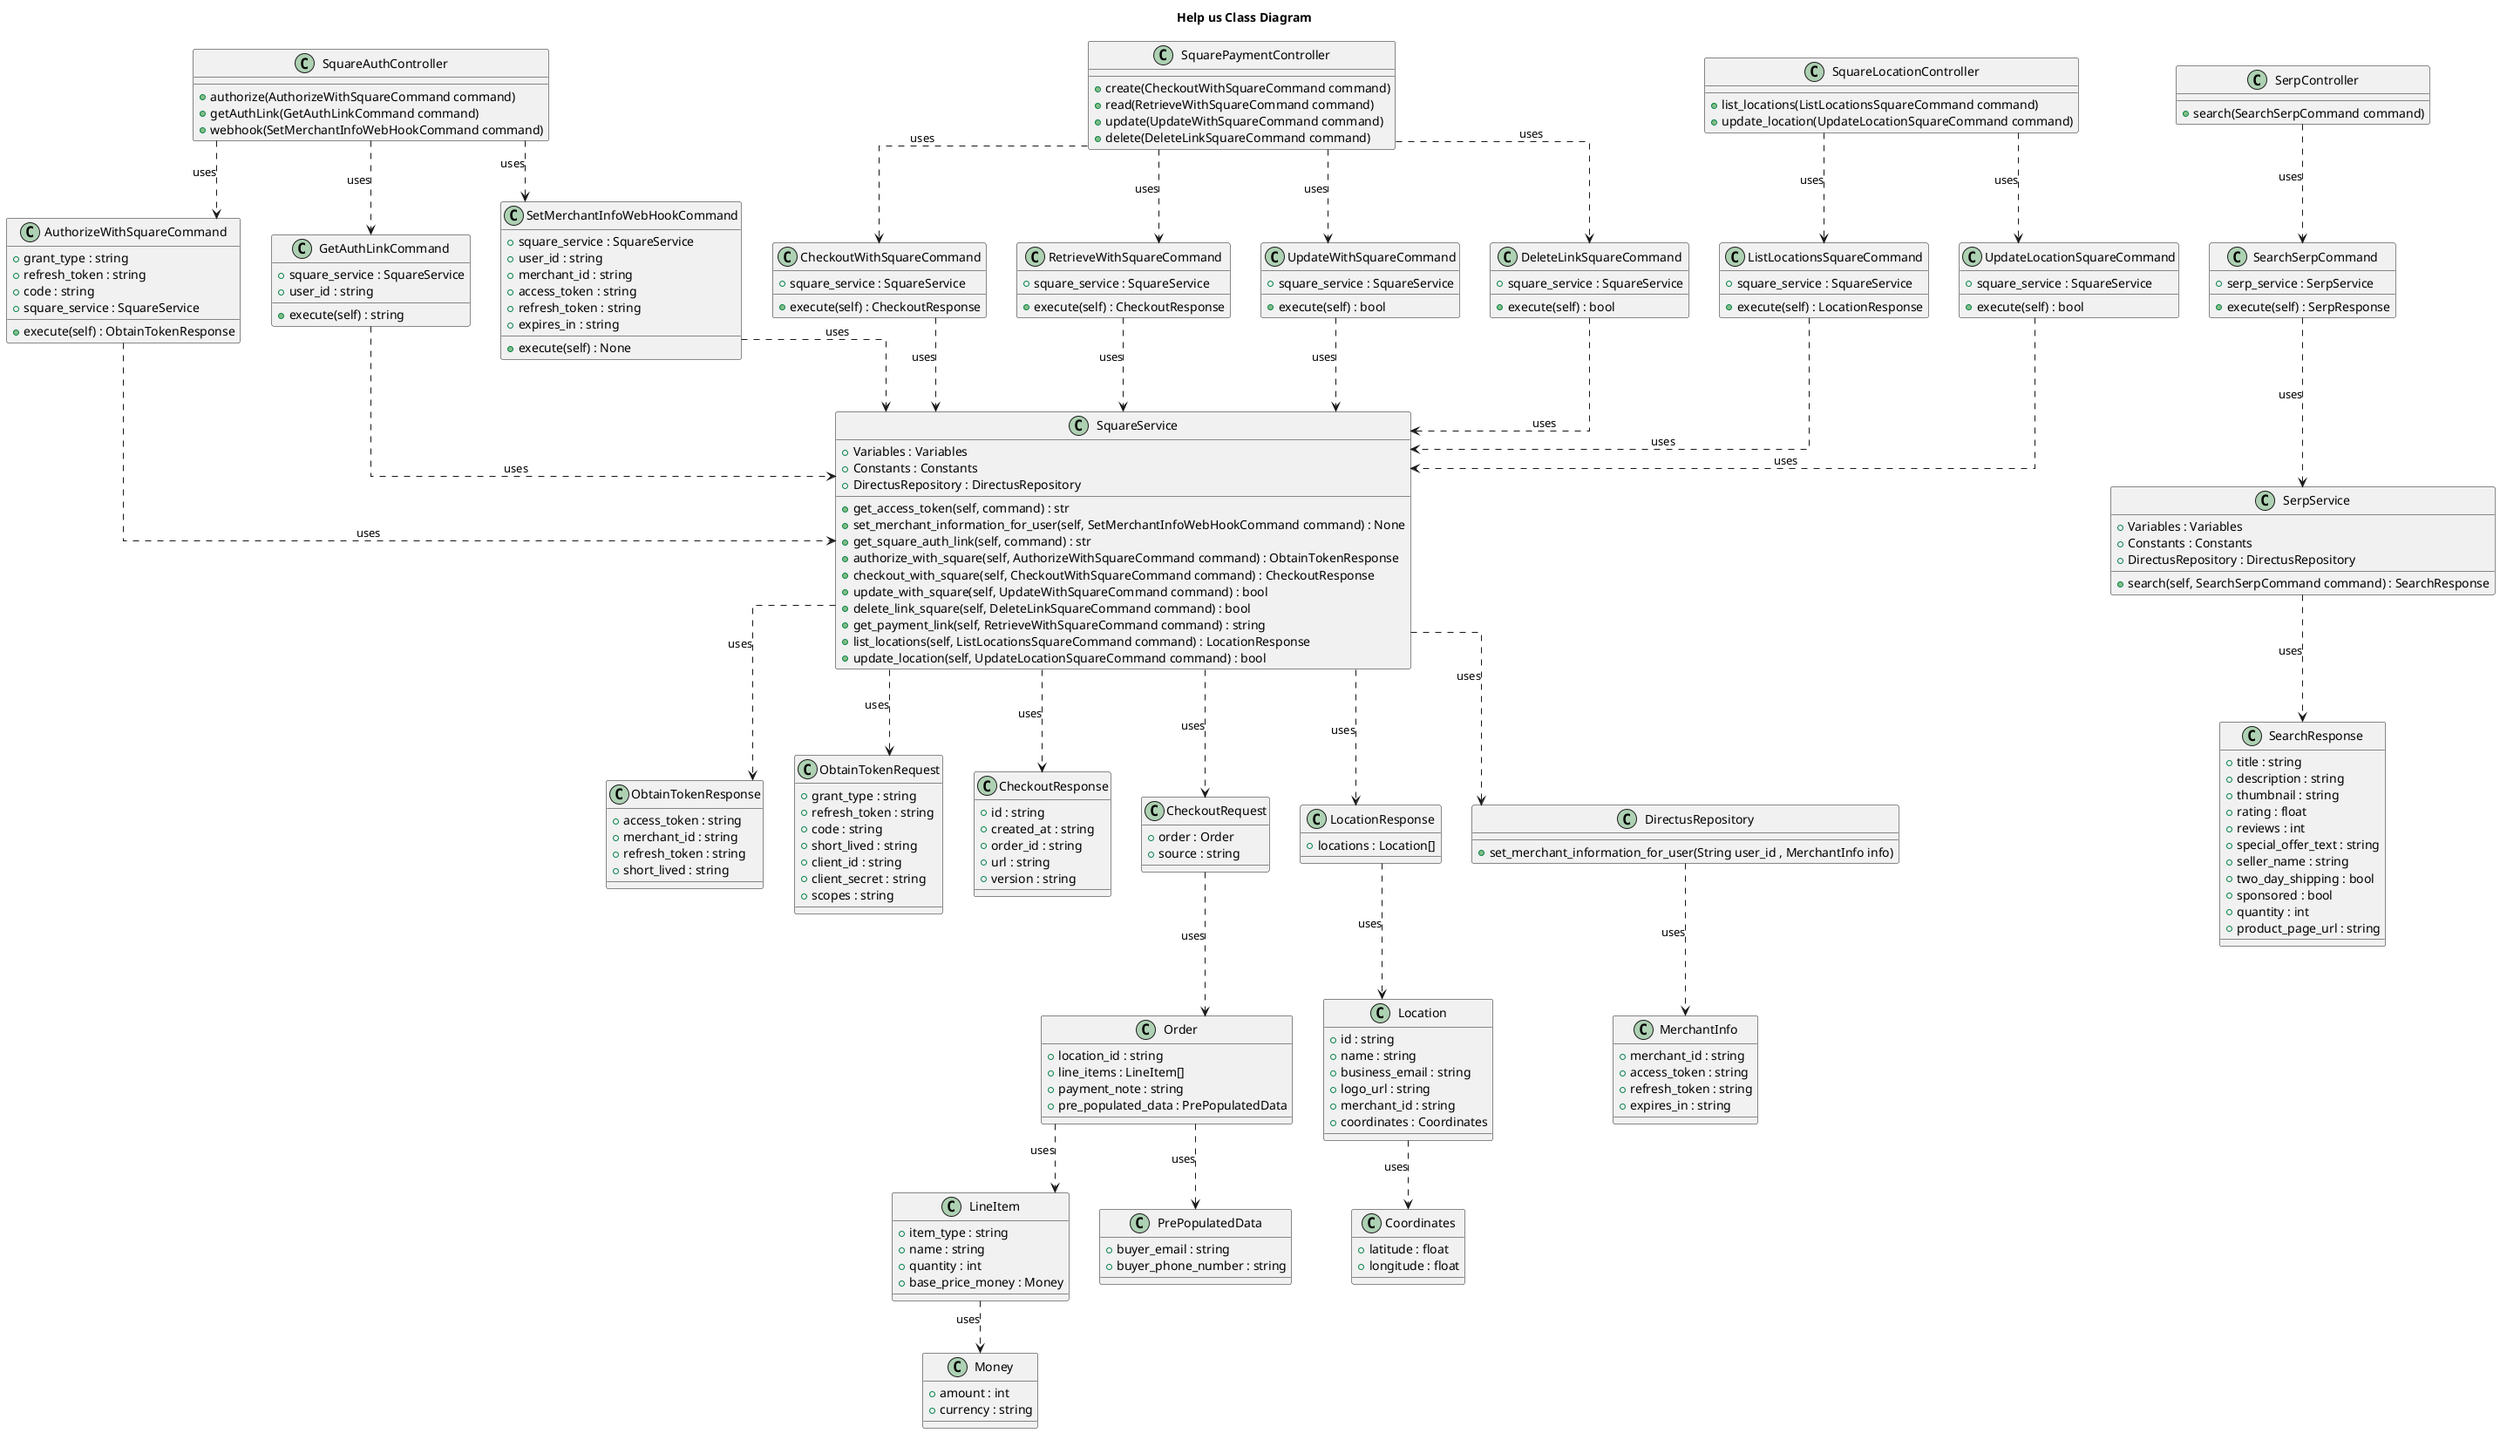@startuml "Help us Class Diagram"
title "Help us Class Diagram"

' avoid problems with angled crows feet
skinparam linetype ortho

class SquareAuthController {
    + authorize(AuthorizeWithSquareCommand command)
    + getAuthLink(GetAuthLinkCommand command)
    + webhook(SetMerchantInfoWebHookCommand command)
}

class AuthorizeWithSquareCommand {
    + grant_type : string
    + refresh_token : string
    + code : string
    + square_service : SquareService
    + execute(self) : ObtainTokenResponse
}

class GetAuthLinkCommand {
    + square_service : SquareService
    + user_id : string
    + execute(self) : string
}

SquareAuthController ..> AuthorizeWithSquareCommand : uses
SquareAuthController ..> GetAuthLinkCommand : uses

class SquareService {
    + Variables : Variables
    + Constants : Constants
    + DirectusRepository : DirectusRepository
    + get_access_token(self, command) : str
    + set_merchant_information_for_user(self, SetMerchantInfoWebHookCommand command) : None
    + get_square_auth_link(self, command) : str
    + authorize_with_square(self, AuthorizeWithSquareCommand command) : ObtainTokenResponse
    + checkout_with_square(self, CheckoutWithSquareCommand command) : CheckoutResponse
    + update_with_square(self, UpdateWithSquareCommand command) : bool
    + delete_link_square(self, DeleteLinkSquareCommand command) : bool
    + get_payment_link(self, RetrieveWithSquareCommand command) : string
    + list_locations(self, ListLocationsSquareCommand command) : LocationResponse
    + update_location(self, UpdateLocationSquareCommand command) : bool
}

class ObtainTokenResponse {
    + access_token : string
    + merchant_id : string
    + refresh_token : string
    + short_lived : string
}

class ObtainTokenRequest {
    + grant_type : string
    + refresh_token : string
    + code : string
    + short_lived : string
    + client_id : string
    + client_secret : string
    + scopes : string
}

SquareService ..> ObtainTokenResponse : uses
SquareService ..> ObtainTokenRequest : uses
AuthorizeWithSquareCommand ..> SquareService : uses
GetAuthLinkCommand ..> SquareService : uses

class SquarePaymentController {
    + create(CheckoutWithSquareCommand command)
    + read(RetrieveWithSquareCommand command)
    + update(UpdateWithSquareCommand command)
    + delete(DeleteLinkSquareCommand command)
}

class CheckoutWithSquareCommand {
    + square_service : SquareService
    + execute(self) : CheckoutResponse
}

class RetrieveWithSquareCommand {
    + square_service : SquareService
    + execute(self) : CheckoutResponse
}

class UpdateWithSquareCommand {
    + square_service : SquareService
    + execute(self) : bool
}

class DeleteLinkSquareCommand {
    + square_service : SquareService
    + execute(self) : bool
}

class CheckoutResponse {
    + id : string
    + created_at : string
    + order_id : string
    + url : string
    + version : string
}

class  CheckoutRequest {
    + order : Order
    + source : string
}

class Order {
    + location_id : string
    + line_items : LineItem[]
    + payment_note : string
    + pre_populated_data : PrePopulatedData
}

class LineItem {
    + item_type : string
    + name : string
    + quantity : int
    + base_price_money : Money
}

class PrePopulatedData {
    + buyer_email : string
    + buyer_phone_number : string
}

class Money {
    + amount : int
    + currency : string
}

SquareService ..> CheckoutResponse : uses
SquareService ..> CheckoutRequest : uses
CheckoutRequest ..> Order : uses
Order ..> LineItem : uses
Order ..> PrePopulatedData : uses
LineItem ..> Money : uses



SquarePaymentController ..> CheckoutWithSquareCommand : uses
SquarePaymentController ..> RetrieveWithSquareCommand : uses
SquarePaymentController ..> UpdateWithSquareCommand : uses
SquarePaymentController ..> DeleteLinkSquareCommand : uses

CheckoutWithSquareCommand ..> SquareService : uses
RetrieveWithSquareCommand ..> SquareService : uses
UpdateWithSquareCommand ..> SquareService : uses
DeleteLinkSquareCommand ..> SquareService : uses

class SquareLocationController {
    + list_locations(ListLocationsSquareCommand command)
    + update_location(UpdateLocationSquareCommand command)
}

class ListLocationsSquareCommand {
    + square_service : SquareService
    + execute(self) : LocationResponse
}

class UpdateLocationSquareCommand {
    + square_service : SquareService
    + execute(self) : bool
}

class LocationResponse {
    + locations : Location[]
}

class Location {
    + id : string
    + name : string
    + business_email : string
    + logo_url : string
    + merchant_id : string
    + coordinates : Coordinates
}

class Coordinates {
    + latitude : float
    + longitude : float
}

SquareLocationController ..> ListLocationsSquareCommand : uses
SquareLocationController ..> UpdateLocationSquareCommand : uses
ListLocationsSquareCommand ..> SquareService : uses
UpdateLocationSquareCommand ..> SquareService : uses
SquareService ..> LocationResponse : uses
LocationResponse ..> Location : uses
Location ..> Coordinates : uses

class DirectusRepository {
    + set_merchant_information_for_user(String user_id , MerchantInfo info)
}

class MerchantInfo {
    + merchant_id : string
    + access_token : string
    + refresh_token : string
    + expires_in : string
}

class SetMerchantInfoWebHookCommand {
    + square_service : SquareService
    + user_id : string
    + merchant_id : string
    + access_token : string
    + refresh_token : string
    + expires_in : string
    + execute(self) : None
}

DirectusRepository ..> MerchantInfo : uses
SquareService ..> DirectusRepository : uses
SetMerchantInfoWebHookCommand ..> SquareService : uses
SquareAuthController ..> SetMerchantInfoWebHookCommand : uses

class SerpController {
    + search(SearchSerpCommand command)
}

class SearchSerpCommand {
    + serp_service : SerpService
    + execute(self) : SerpResponse
}

class SerpService {
    + Variables : Variables
    + Constants : Constants
    + DirectusRepository : DirectusRepository
    + search(self, SearchSerpCommand command) : SearchResponse
}

class SearchResponse {
    + title : string
    + description : string
    + thumbnail : string
    + rating : float
    + reviews : int
    + special_offer_text : string
    + seller_name : string
    + two_day_shipping : bool
    + sponsored : bool
    + quantity : int
    + product_page_url : string
}

SerpController ..> SearchSerpCommand : uses
SearchSerpCommand ..> SerpService : uses
SerpService ..> SearchResponse : uses

@enduml

